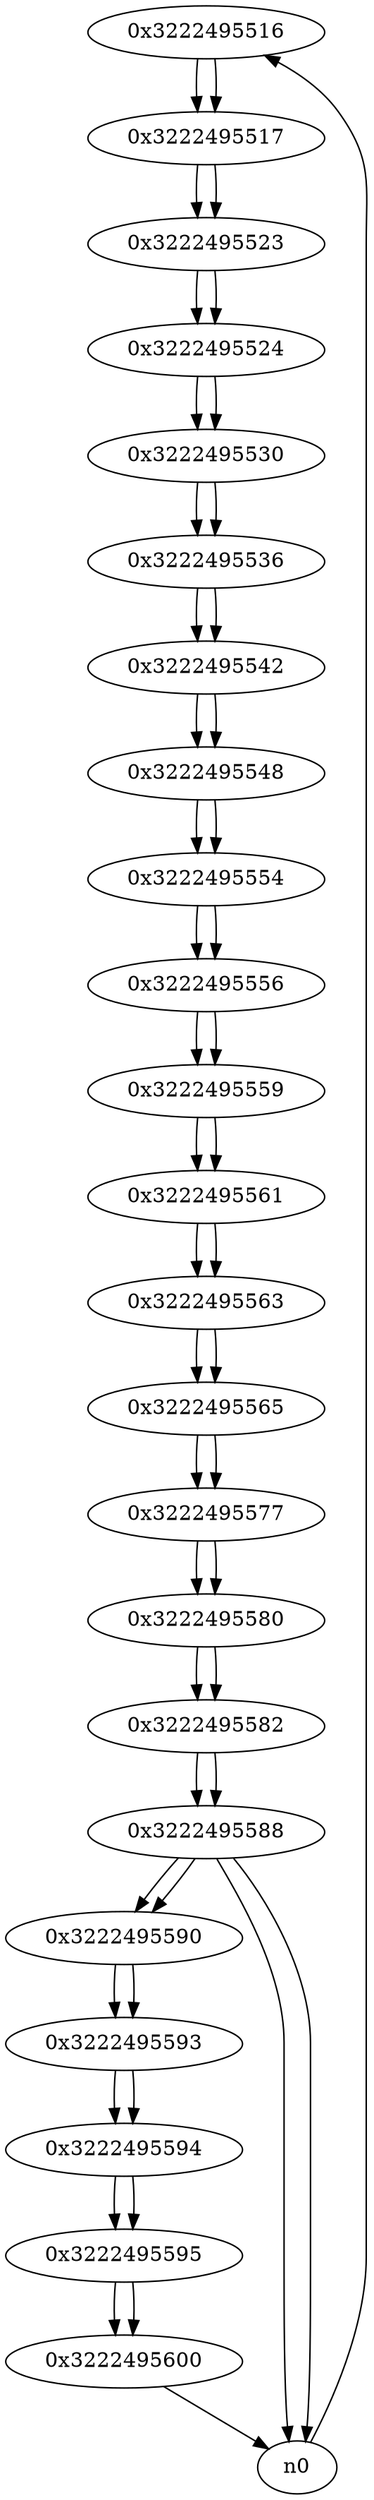 digraph G{
/* nodes */
  n1 [label="0x3222495516"]
  n2 [label="0x3222495517"]
  n3 [label="0x3222495523"]
  n4 [label="0x3222495524"]
  n5 [label="0x3222495530"]
  n6 [label="0x3222495536"]
  n7 [label="0x3222495542"]
  n8 [label="0x3222495548"]
  n9 [label="0x3222495554"]
  n10 [label="0x3222495556"]
  n11 [label="0x3222495559"]
  n12 [label="0x3222495561"]
  n13 [label="0x3222495563"]
  n14 [label="0x3222495565"]
  n15 [label="0x3222495577"]
  n16 [label="0x3222495580"]
  n17 [label="0x3222495582"]
  n18 [label="0x3222495588"]
  n19 [label="0x3222495590"]
  n20 [label="0x3222495593"]
  n21 [label="0x3222495594"]
  n22 [label="0x3222495595"]
  n23 [label="0x3222495600"]
/* edges */
n1 -> n2;
n0 -> n1;
n2 -> n3;
n1 -> n2;
n3 -> n4;
n2 -> n3;
n4 -> n5;
n3 -> n4;
n5 -> n6;
n4 -> n5;
n6 -> n7;
n5 -> n6;
n7 -> n8;
n6 -> n7;
n8 -> n9;
n7 -> n8;
n9 -> n10;
n8 -> n9;
n10 -> n11;
n9 -> n10;
n11 -> n12;
n10 -> n11;
n12 -> n13;
n11 -> n12;
n13 -> n14;
n12 -> n13;
n14 -> n15;
n13 -> n14;
n15 -> n16;
n14 -> n15;
n16 -> n17;
n15 -> n16;
n17 -> n18;
n16 -> n17;
n18 -> n19;
n18 -> n0;
n18 -> n0;
n17 -> n18;
n19 -> n20;
n18 -> n19;
n20 -> n21;
n19 -> n20;
n21 -> n22;
n20 -> n21;
n22 -> n23;
n21 -> n22;
n23 -> n0;
n22 -> n23;
}
